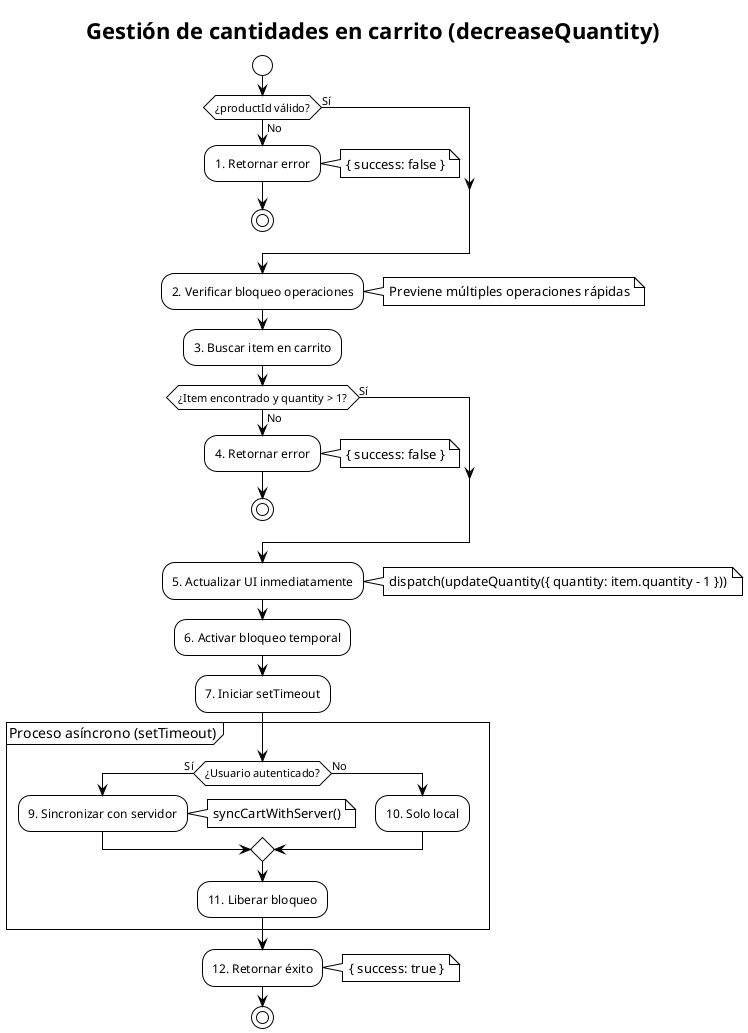 @startuml
!theme plain
skinparam monochrome true
skinparam shadowing false
skinparam defaultFontName Arial
skinparam ArrowFontSize 11

title Gestión de cantidades en carrito (decreaseQuantity)

start

' 1 - Validación inicial de ID
if (¿productId válido?) then (No)
  :1. Retornar error;
  note right: { success: false }
  stop
else (Sí)
endif

' 2 - Verificación de bloqueo
:2. Verificar bloqueo operaciones;
note right: Previene múltiples operaciones rápidas

' 3 - Buscar producto en carrito
:3. Buscar item en carrito;

' 4 - Verificar si existe y tiene cantidad > 1
if (¿Item encontrado y quantity > 1?) then (No)
  :4. Retornar error;
  note right: { success: false }
  stop
else (Sí)
endif

' 5 - Actualización optimista
:5. Actualizar UI inmediatamente;
note right: dispatch(updateQuantity({ quantity: item.quantity - 1 }))

' 6 - Marcar como bloqueado
:6. Activar bloqueo temporal;

' 7 - Iniciar proceso asíncrono
:7. Iniciar setTimeout;

partition "Proceso asíncrono (setTimeout)" {
  ' 8 - Decisión usuario autenticado
  if (¿Usuario autenticado?) then (Sí)
    ' 9 - Sincronizar carrito
    :9. Sincronizar con servidor;
    note right: syncCartWithServer()
  else (No)
    ' 10 - No sincronizar
    :10. Solo local;
  endif
  
  ' 11 - Liberar bloqueo
  :11. Liberar bloqueo;
}

' 12 - Retornar éxito inmediato
:12. Retornar éxito;
note right: { success: true }

stop

@enduml